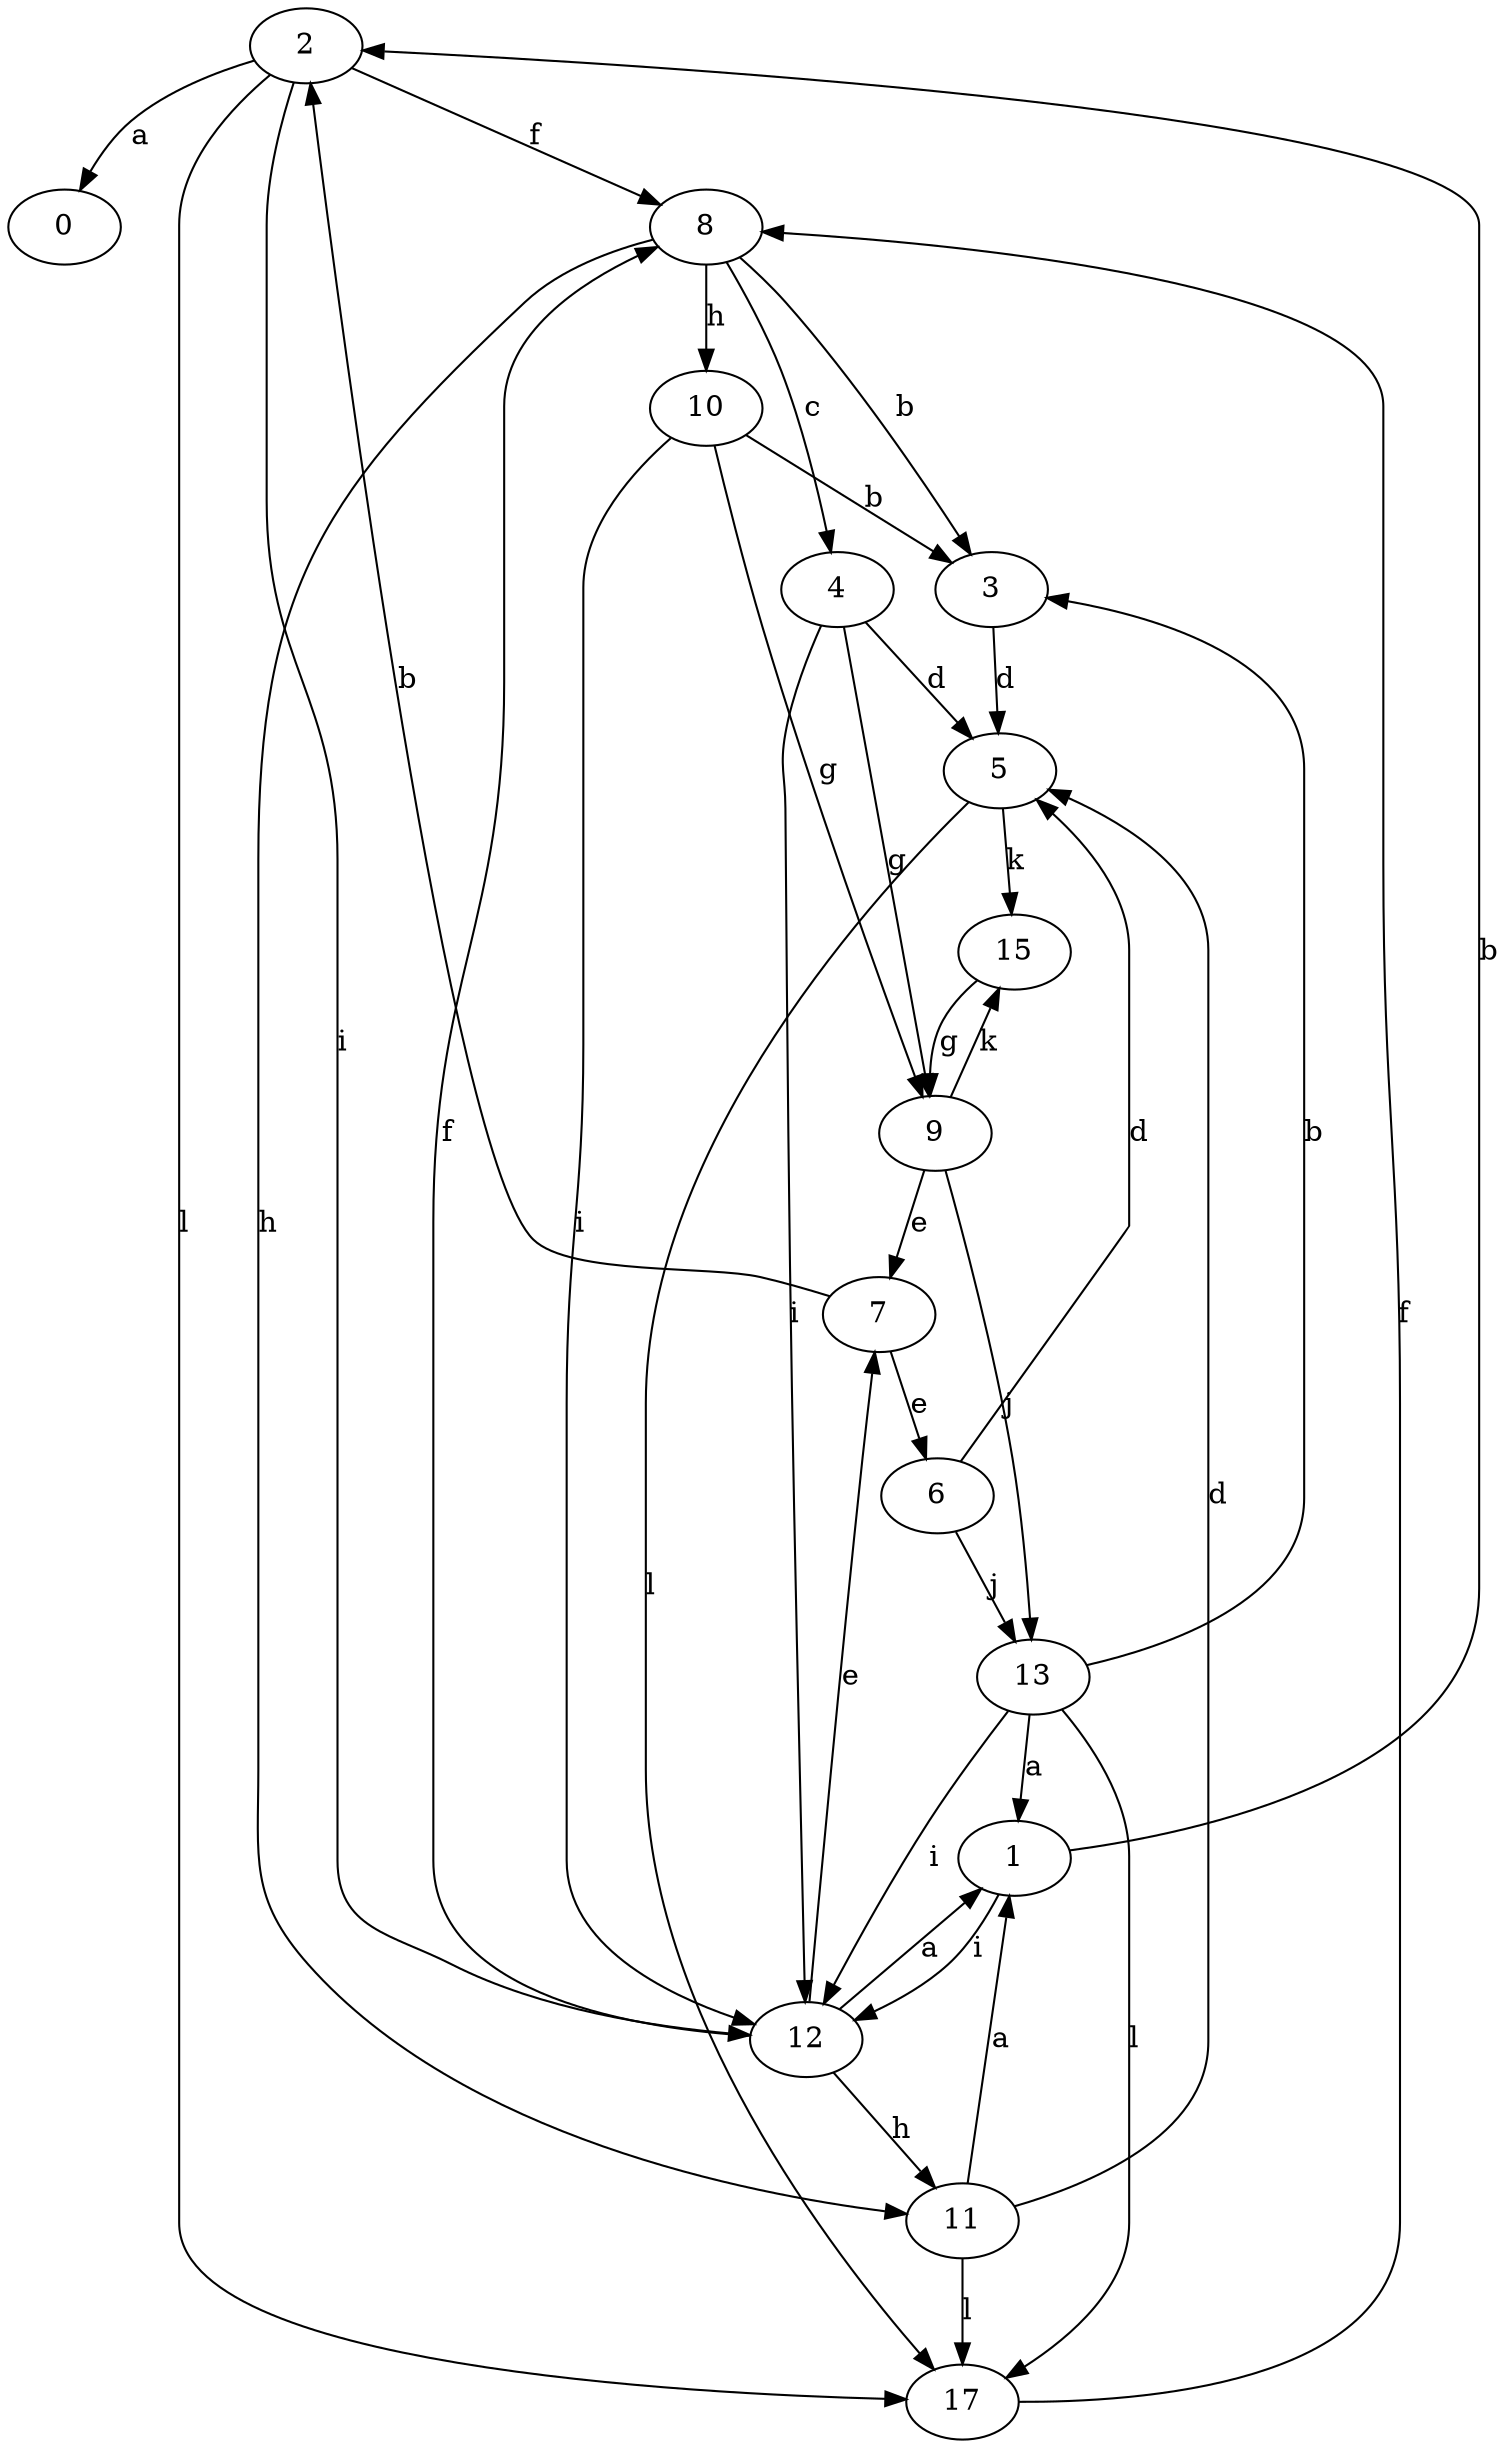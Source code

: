 strict digraph  {
0;
1;
2;
3;
4;
5;
6;
7;
8;
9;
10;
11;
12;
13;
15;
17;
1 -> 2  [label=b];
1 -> 12  [label=i];
2 -> 0  [label=a];
2 -> 8  [label=f];
2 -> 12  [label=i];
2 -> 17  [label=l];
3 -> 5  [label=d];
4 -> 5  [label=d];
4 -> 9  [label=g];
4 -> 12  [label=i];
5 -> 15  [label=k];
5 -> 17  [label=l];
6 -> 5  [label=d];
6 -> 13  [label=j];
7 -> 2  [label=b];
7 -> 6  [label=e];
8 -> 3  [label=b];
8 -> 4  [label=c];
8 -> 10  [label=h];
8 -> 11  [label=h];
9 -> 7  [label=e];
9 -> 13  [label=j];
9 -> 15  [label=k];
10 -> 3  [label=b];
10 -> 9  [label=g];
10 -> 12  [label=i];
11 -> 1  [label=a];
11 -> 5  [label=d];
11 -> 17  [label=l];
12 -> 1  [label=a];
12 -> 7  [label=e];
12 -> 8  [label=f];
12 -> 11  [label=h];
13 -> 1  [label=a];
13 -> 3  [label=b];
13 -> 12  [label=i];
13 -> 17  [label=l];
15 -> 9  [label=g];
17 -> 8  [label=f];
}
